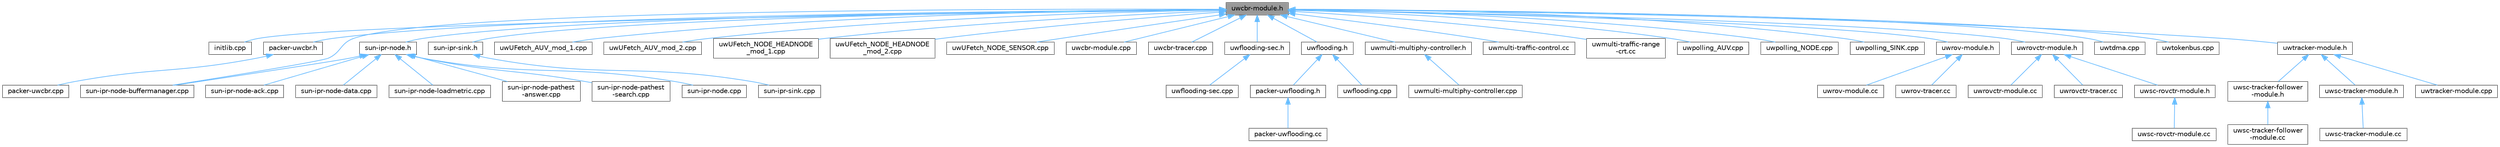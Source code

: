 digraph "uwcbr-module.h"
{
 // LATEX_PDF_SIZE
  bgcolor="transparent";
  edge [fontname=Helvetica,fontsize=10,labelfontname=Helvetica,labelfontsize=10];
  node [fontname=Helvetica,fontsize=10,shape=box,height=0.2,width=0.4];
  Node1 [id="Node000001",label="uwcbr-module.h",height=0.2,width=0.4,color="gray40", fillcolor="grey60", style="filled", fontcolor="black",tooltip="Provides the UWCBR packets header description and the definition of the class UWCBR."];
  Node1 -> Node2 [id="edge1_Node000001_Node000002",dir="back",color="steelblue1",style="solid",tooltip=" "];
  Node2 [id="Node000002",label="initlib.cpp",height=0.2,width=0.4,color="grey40", fillcolor="white", style="filled",URL="$DESERT__Framework_2DESERT_2application_2uwcbr_2initlib_8cpp.html",tooltip="Provides the initialization of uwcbr libraries."];
  Node1 -> Node3 [id="edge2_Node000001_Node000003",dir="back",color="steelblue1",style="solid",tooltip=" "];
  Node3 [id="Node000003",label="packer-uwcbr.h",height=0.2,width=0.4,color="grey40", fillcolor="white", style="filled",URL="$packer-uwcbr_8h.html",tooltip="Header of the class responsible to map the NS-Miracle packet of uw-cbr into a bit stream,..."];
  Node3 -> Node4 [id="edge3_Node000003_Node000004",dir="back",color="steelblue1",style="solid",tooltip=" "];
  Node4 [id="Node000004",label="packer-uwcbr.cpp",height=0.2,width=0.4,color="grey40", fillcolor="white", style="filled",URL="$packer-uwcbr_8cpp.html",tooltip="Implementation of the class responsible to map the NS-Miracle packet of uw-cbr into a bit stream,..."];
  Node1 -> Node5 [id="edge4_Node000001_Node000005",dir="back",color="steelblue1",style="solid",tooltip=" "];
  Node5 [id="Node000005",label="sun-ipr-node-buffermanager.cpp",height=0.2,width=0.4,color="grey40", fillcolor="white", style="filled",URL="$sun-ipr-node-buffermanager_8cpp.html",tooltip="Provides the implementation of all the methods regarding Buffer Management."];
  Node1 -> Node6 [id="edge5_Node000001_Node000006",dir="back",color="steelblue1",style="solid",tooltip=" "];
  Node6 [id="Node000006",label="sun-ipr-node.h",height=0.2,width=0.4,color="grey40", fillcolor="white", style="filled",URL="$sun-ipr-node_8h.html",tooltip="Dinamic source routing protocol, this file contains Nodes specifications."];
  Node6 -> Node7 [id="edge6_Node000006_Node000007",dir="back",color="steelblue1",style="solid",tooltip=" "];
  Node7 [id="Node000007",label="sun-ipr-node-ack.cpp",height=0.2,width=0.4,color="grey40", fillcolor="white", style="filled",URL="$sun-ipr-node-ack_8cpp.html",tooltip="Provides the implementation of all the methods regarding Ack Packets."];
  Node6 -> Node5 [id="edge7_Node000006_Node000005",dir="back",color="steelblue1",style="solid",tooltip=" "];
  Node6 -> Node8 [id="edge8_Node000006_Node000008",dir="back",color="steelblue1",style="solid",tooltip=" "];
  Node8 [id="Node000008",label="sun-ipr-node-data.cpp",height=0.2,width=0.4,color="grey40", fillcolor="white", style="filled",URL="$sun-ipr-node-data_8cpp.html",tooltip=" "];
  Node6 -> Node9 [id="edge9_Node000006_Node000009",dir="back",color="steelblue1",style="solid",tooltip=" "];
  Node9 [id="Node000009",label="sun-ipr-node-loadmetric.cpp",height=0.2,width=0.4,color="grey40", fillcolor="white", style="filled",URL="$sun-ipr-node-loadmetric_8cpp.html",tooltip="Provides the implementation of all the methods regarding the Load metric."];
  Node6 -> Node10 [id="edge10_Node000006_Node000010",dir="back",color="steelblue1",style="solid",tooltip=" "];
  Node10 [id="Node000010",label="sun-ipr-node-pathest\l-answer.cpp",height=0.2,width=0.4,color="grey40", fillcolor="white", style="filled",URL="$sun-ipr-node-pathest-answer_8cpp.html",tooltip="Provides the implementation of all the methods regarding Path Establishment Answer Packets."];
  Node6 -> Node11 [id="edge11_Node000006_Node000011",dir="back",color="steelblue1",style="solid",tooltip=" "];
  Node11 [id="Node000011",label="sun-ipr-node-pathest\l-search.cpp",height=0.2,width=0.4,color="grey40", fillcolor="white", style="filled",URL="$sun-ipr-node-pathest-search_8cpp.html",tooltip="Provides the implementation of all the methods regarding Path Establishment Search Packets."];
  Node6 -> Node12 [id="edge12_Node000006_Node000012",dir="back",color="steelblue1",style="solid",tooltip=" "];
  Node12 [id="Node000012",label="sun-ipr-node.cpp",height=0.2,width=0.4,color="grey40", fillcolor="white", style="filled",URL="$sun-ipr-node_8cpp.html",tooltip="Implements a SunIPRoutingNode."];
  Node1 -> Node13 [id="edge13_Node000001_Node000013",dir="back",color="steelblue1",style="solid",tooltip=" "];
  Node13 [id="Node000013",label="sun-ipr-sink.h",height=0.2,width=0.4,color="grey40", fillcolor="white", style="filled",URL="$sun-ipr-sink_8h.html",tooltip="Dinamic source routing protocol, this file contains Sinks specifications."];
  Node13 -> Node14 [id="edge14_Node000013_Node000014",dir="back",color="steelblue1",style="solid",tooltip=" "];
  Node14 [id="Node000014",label="sun-ipr-sink.cpp",height=0.2,width=0.4,color="grey40", fillcolor="white", style="filled",URL="$sun-ipr-sink_8cpp.html",tooltip="Implements a SunIPRoutingSink."];
  Node1 -> Node15 [id="edge15_Node000001_Node000015",dir="back",color="steelblue1",style="solid",tooltip=" "];
  Node15 [id="Node000015",label="uwUFetch_AUV_mod_1.cpp",height=0.2,width=0.4,color="grey40", fillcolor="white", style="filled",URL="$uwUFetch__AUV__mod__1_8cpp.html",tooltip=" "];
  Node1 -> Node16 [id="edge16_Node000001_Node000016",dir="back",color="steelblue1",style="solid",tooltip=" "];
  Node16 [id="Node000016",label="uwUFetch_AUV_mod_2.cpp",height=0.2,width=0.4,color="grey40", fillcolor="white", style="filled",URL="$uwUFetch__AUV__mod__2_8cpp.html",tooltip=" "];
  Node1 -> Node17 [id="edge17_Node000001_Node000017",dir="back",color="steelblue1",style="solid",tooltip=" "];
  Node17 [id="Node000017",label="uwUFetch_NODE_HEADNODE\l_mod_1.cpp",height=0.2,width=0.4,color="grey40", fillcolor="white", style="filled",URL="$uwUFetch__NODE__HEADNODE__mod__1_8cpp.html",tooltip="Class that provide the implementation of HEAD NODE entity of uwUFetch protocol using a RTS and CTS pa..."];
  Node1 -> Node18 [id="edge18_Node000001_Node000018",dir="back",color="steelblue1",style="solid",tooltip=" "];
  Node18 [id="Node000018",label="uwUFetch_NODE_HEADNODE\l_mod_2.cpp",height=0.2,width=0.4,color="grey40", fillcolor="white", style="filled",URL="$uwUFetch__NODE__HEADNODE__mod__2_8cpp.html",tooltip=" "];
  Node1 -> Node19 [id="edge19_Node000001_Node000019",dir="back",color="steelblue1",style="solid",tooltip=" "];
  Node19 [id="Node000019",label="uwUFetch_NODE_SENSOR.cpp",height=0.2,width=0.4,color="grey40", fillcolor="white", style="filled",URL="$uwUFetch__NODE__SENSOR_8cpp.html",tooltip="Class that provide the implementation of the SENSOR NODE entity of uwUFetch protocol."];
  Node1 -> Node20 [id="edge20_Node000001_Node000020",dir="back",color="steelblue1",style="solid",tooltip=" "];
  Node20 [id="Node000020",label="uwcbr-module.cpp",height=0.2,width=0.4,color="grey40", fillcolor="white", style="filled",URL="$uwcbr-module_8cpp.html",tooltip=" "];
  Node1 -> Node21 [id="edge21_Node000001_Node000021",dir="back",color="steelblue1",style="solid",tooltip=" "];
  Node21 [id="Node000021",label="uwcbr-tracer.cpp",height=0.2,width=0.4,color="grey40", fillcolor="white", style="filled",URL="$uwcbr-tracer_8cpp.html",tooltip=" "];
  Node1 -> Node22 [id="edge22_Node000001_Node000022",dir="back",color="steelblue1",style="solid",tooltip=" "];
  Node22 [id="Node000022",label="uwflooding-sec.h",height=0.2,width=0.4,color="grey40", fillcolor="white", style="filled",URL="$uwflooding-sec_8h.html",tooltip="Flooding based routing protocol with security enhanced."];
  Node22 -> Node23 [id="edge23_Node000022_Node000023",dir="back",color="steelblue1",style="solid",tooltip=" "];
  Node23 [id="Node000023",label="uwflooding-sec.cpp",height=0.2,width=0.4,color="grey40", fillcolor="white", style="filled",URL="$uwflooding-sec_8cpp.html",tooltip="Implements UwFlooding class."];
  Node1 -> Node24 [id="edge24_Node000001_Node000024",dir="back",color="steelblue1",style="solid",tooltip=" "];
  Node24 [id="Node000024",label="uwflooding.h",height=0.2,width=0.4,color="grey40", fillcolor="white", style="filled",URL="$uwflooding_8h.html",tooltip="Flooding based routing protocol."];
  Node24 -> Node25 [id="edge25_Node000024_Node000025",dir="back",color="steelblue1",style="solid",tooltip=" "];
  Node25 [id="Node000025",label="packer-uwflooding.h",height=0.2,width=0.4,color="grey40", fillcolor="white", style="filled",URL="$packer-uwflooding_8h.html",tooltip=" "];
  Node25 -> Node26 [id="edge26_Node000025_Node000026",dir="back",color="steelblue1",style="solid",tooltip=" "];
  Node26 [id="Node000026",label="packer-uwflooding.cc",height=0.2,width=0.4,color="grey40", fillcolor="white", style="filled",URL="$packer-uwflooding_8cc.html",tooltip="Implementation of the class responsible to map the NS-Miracle packet of uwflooding into a bit stream,..."];
  Node24 -> Node27 [id="edge27_Node000024_Node000027",dir="back",color="steelblue1",style="solid",tooltip=" "];
  Node27 [id="Node000027",label="uwflooding.cpp",height=0.2,width=0.4,color="grey40", fillcolor="white", style="filled",URL="$uwflooding_8cpp.html",tooltip="Implements UwFlooding class."];
  Node1 -> Node28 [id="edge28_Node000001_Node000028",dir="back",color="steelblue1",style="solid",tooltip=" "];
  Node28 [id="Node000028",label="uwmulti-multiphy-controller.h",height=0.2,width=0.4,color="grey40", fillcolor="white", style="filled",URL="$uwmulti-multiphy-controller_8h.html",tooltip="Definition of UwMultiPhyControl class."];
  Node28 -> Node29 [id="edge29_Node000028_Node000029",dir="back",color="steelblue1",style="solid",tooltip=" "];
  Node29 [id="Node000029",label="uwmulti-multiphy-controller.cpp",height=0.2,width=0.4,color="grey40", fillcolor="white", style="filled",URL="$uwmulti-multiphy-controller_8cpp.html",tooltip=" "];
  Node1 -> Node30 [id="edge30_Node000001_Node000030",dir="back",color="steelblue1",style="solid",tooltip=" "];
  Node30 [id="Node000030",label="uwmulti-traffic-control.cc",height=0.2,width=0.4,color="grey40", fillcolor="white", style="filled",URL="$uwmulti-traffic-control_8cc.html",tooltip="Implementation of UwMultiTrafficControl class."];
  Node1 -> Node31 [id="edge31_Node000001_Node000031",dir="back",color="steelblue1",style="solid",tooltip=" "];
  Node31 [id="Node000031",label="uwmulti-traffic-range\l-crt.cc",height=0.2,width=0.4,color="grey40", fillcolor="white", style="filled",URL="$uwmulti-traffic-range-crt_8cc.html",tooltip="Implementation of UwMultiTrafficControl class."];
  Node1 -> Node32 [id="edge32_Node000001_Node000032",dir="back",color="steelblue1",style="solid",tooltip=" "];
  Node32 [id="Node000032",label="uwpolling_AUV.cpp",height=0.2,width=0.4,color="grey40", fillcolor="white", style="filled",URL="$uwpolling__AUV_8cpp.html",tooltip="Provides the implementation of Uwpolling_AUV class."];
  Node1 -> Node33 [id="edge33_Node000001_Node000033",dir="back",color="steelblue1",style="solid",tooltip=" "];
  Node33 [id="Node000033",label="uwpolling_NODE.cpp",height=0.2,width=0.4,color="grey40", fillcolor="white", style="filled",URL="$uwpolling__NODE_8cpp.html",tooltip="Implementation of Uwpolling_NODE class."];
  Node1 -> Node34 [id="edge34_Node000001_Node000034",dir="back",color="steelblue1",style="solid",tooltip=" "];
  Node34 [id="Node000034",label="uwpolling_SINK.cpp",height=0.2,width=0.4,color="grey40", fillcolor="white", style="filled",URL="$uwpolling__SINK_8cpp.html",tooltip="Implementation of Uwpolling_SINK class."];
  Node1 -> Node35 [id="edge35_Node000001_Node000035",dir="back",color="steelblue1",style="solid",tooltip=" "];
  Node35 [id="Node000035",label="uwrov-module.h",height=0.2,width=0.4,color="grey40", fillcolor="white", style="filled",URL="$uwrov-module_8h.html",tooltip="Provides the definition of the class UWROV."];
  Node35 -> Node36 [id="edge36_Node000035_Node000036",dir="back",color="steelblue1",style="solid",tooltip=" "];
  Node36 [id="Node000036",label="uwrov-module.cc",height=0.2,width=0.4,color="grey40", fillcolor="white", style="filled",URL="$uwrov-module_8cc.html",tooltip="Provides the UWROV class implementation."];
  Node35 -> Node37 [id="edge37_Node000035_Node000037",dir="back",color="steelblue1",style="solid",tooltip=" "];
  Node37 [id="Node000037",label="uwrov-tracer.cc",height=0.2,width=0.4,color="grey40", fillcolor="white", style="filled",URL="$uwrov-tracer_8cc.html",tooltip="Provides a tracer class for UWROV packets."];
  Node1 -> Node38 [id="edge38_Node000001_Node000038",dir="back",color="steelblue1",style="solid",tooltip=" "];
  Node38 [id="Node000038",label="uwrovctr-module.h",height=0.2,width=0.4,color="grey40", fillcolor="white", style="filled",URL="$uwrovctr-module_8h.html",tooltip="Provides the definition of the class UWROV."];
  Node38 -> Node39 [id="edge39_Node000038_Node000039",dir="back",color="steelblue1",style="solid",tooltip=" "];
  Node39 [id="Node000039",label="uwrovctr-module.cc",height=0.2,width=0.4,color="grey40", fillcolor="white", style="filled",URL="$uwrovctr-module_8cc.html",tooltip="Provides the UWROVCtr class implementation."];
  Node38 -> Node40 [id="edge40_Node000038_Node000040",dir="back",color="steelblue1",style="solid",tooltip=" "];
  Node40 [id="Node000040",label="uwrovctr-tracer.cc",height=0.2,width=0.4,color="grey40", fillcolor="white", style="filled",URL="$uwrovctr-tracer_8cc.html",tooltip=" "];
  Node38 -> Node41 [id="edge41_Node000038_Node000041",dir="back",color="steelblue1",style="solid",tooltip=" "];
  Node41 [id="Node000041",label="uwsc-rovctr-module.h",height=0.2,width=0.4,color="grey40", fillcolor="white", style="filled",URL="$uwsc-rovctr-module_8h.html",tooltip="Provides the definition of the class UWSCROVCTR."];
  Node41 -> Node42 [id="edge42_Node000041_Node000042",dir="back",color="steelblue1",style="solid",tooltip=" "];
  Node42 [id="Node000042",label="uwsc-rovctr-module.cc",height=0.2,width=0.4,color="grey40", fillcolor="white", style="filled",URL="$uwsc-rovctr-module_8cc.html",tooltip="Provides the UWROVCtr class implementation."];
  Node1 -> Node43 [id="edge43_Node000001_Node000043",dir="back",color="steelblue1",style="solid",tooltip=" "];
  Node43 [id="Node000043",label="uwtdma.cpp",height=0.2,width=0.4,color="grey40", fillcolor="white", style="filled",URL="$uwtdma_8cpp.html",tooltip="Provides the implementation of the class UWTDMA."];
  Node1 -> Node44 [id="edge44_Node000001_Node000044",dir="back",color="steelblue1",style="solid",tooltip=" "];
  Node44 [id="Node000044",label="uwtokenbus.cpp",height=0.2,width=0.4,color="grey40", fillcolor="white", style="filled",URL="$uwtokenbus_8cpp.html",tooltip="Provides the implementation of the class UwTokenBus."];
  Node1 -> Node45 [id="edge45_Node000001_Node000045",dir="back",color="steelblue1",style="solid",tooltip=" "];
  Node45 [id="Node000045",label="uwtracker-module.h",height=0.2,width=0.4,color="grey40", fillcolor="white", style="filled",URL="$uwtracker-module_8h.html",tooltip="Provides the definition of the class UWROV."];
  Node45 -> Node46 [id="edge46_Node000045_Node000046",dir="back",color="steelblue1",style="solid",tooltip=" "];
  Node46 [id="Node000046",label="uwsc-tracker-follower\l-module.h",height=0.2,width=0.4,color="grey40", fillcolor="white", style="filled",URL="$uwsc-tracker-follower-module_8h.html",tooltip="Provides the definition of the class UWSCFTRACKER."];
  Node46 -> Node47 [id="edge47_Node000046_Node000047",dir="back",color="steelblue1",style="solid",tooltip=" "];
  Node47 [id="Node000047",label="uwsc-tracker-follower\l-module.cc",height=0.2,width=0.4,color="grey40", fillcolor="white", style="filled",URL="$uwsc-tracker-follower-module_8cc.html",tooltip="Provides the UWSCFTRACKER class implementation."];
  Node45 -> Node48 [id="edge48_Node000045_Node000048",dir="back",color="steelblue1",style="solid",tooltip=" "];
  Node48 [id="Node000048",label="uwsc-tracker-module.h",height=0.2,width=0.4,color="grey40", fillcolor="white", style="filled",URL="$uwsc-tracker-module_8h.html",tooltip="Provides the definition of the class UWSCTRACKER."];
  Node48 -> Node49 [id="edge49_Node000048_Node000049",dir="back",color="steelblue1",style="solid",tooltip=" "];
  Node49 [id="Node000049",label="uwsc-tracker-module.cc",height=0.2,width=0.4,color="grey40", fillcolor="white", style="filled",URL="$uwsc-tracker-module_8cc.html",tooltip="Provides the UWSCTRACKER class implementation."];
  Node45 -> Node50 [id="edge50_Node000045_Node000050",dir="back",color="steelblue1",style="solid",tooltip=" "];
  Node50 [id="Node000050",label="uwtracker-module.cpp",height=0.2,width=0.4,color="grey40", fillcolor="white", style="filled",URL="$uwtracker-module_8cpp.html",tooltip=" "];
}

